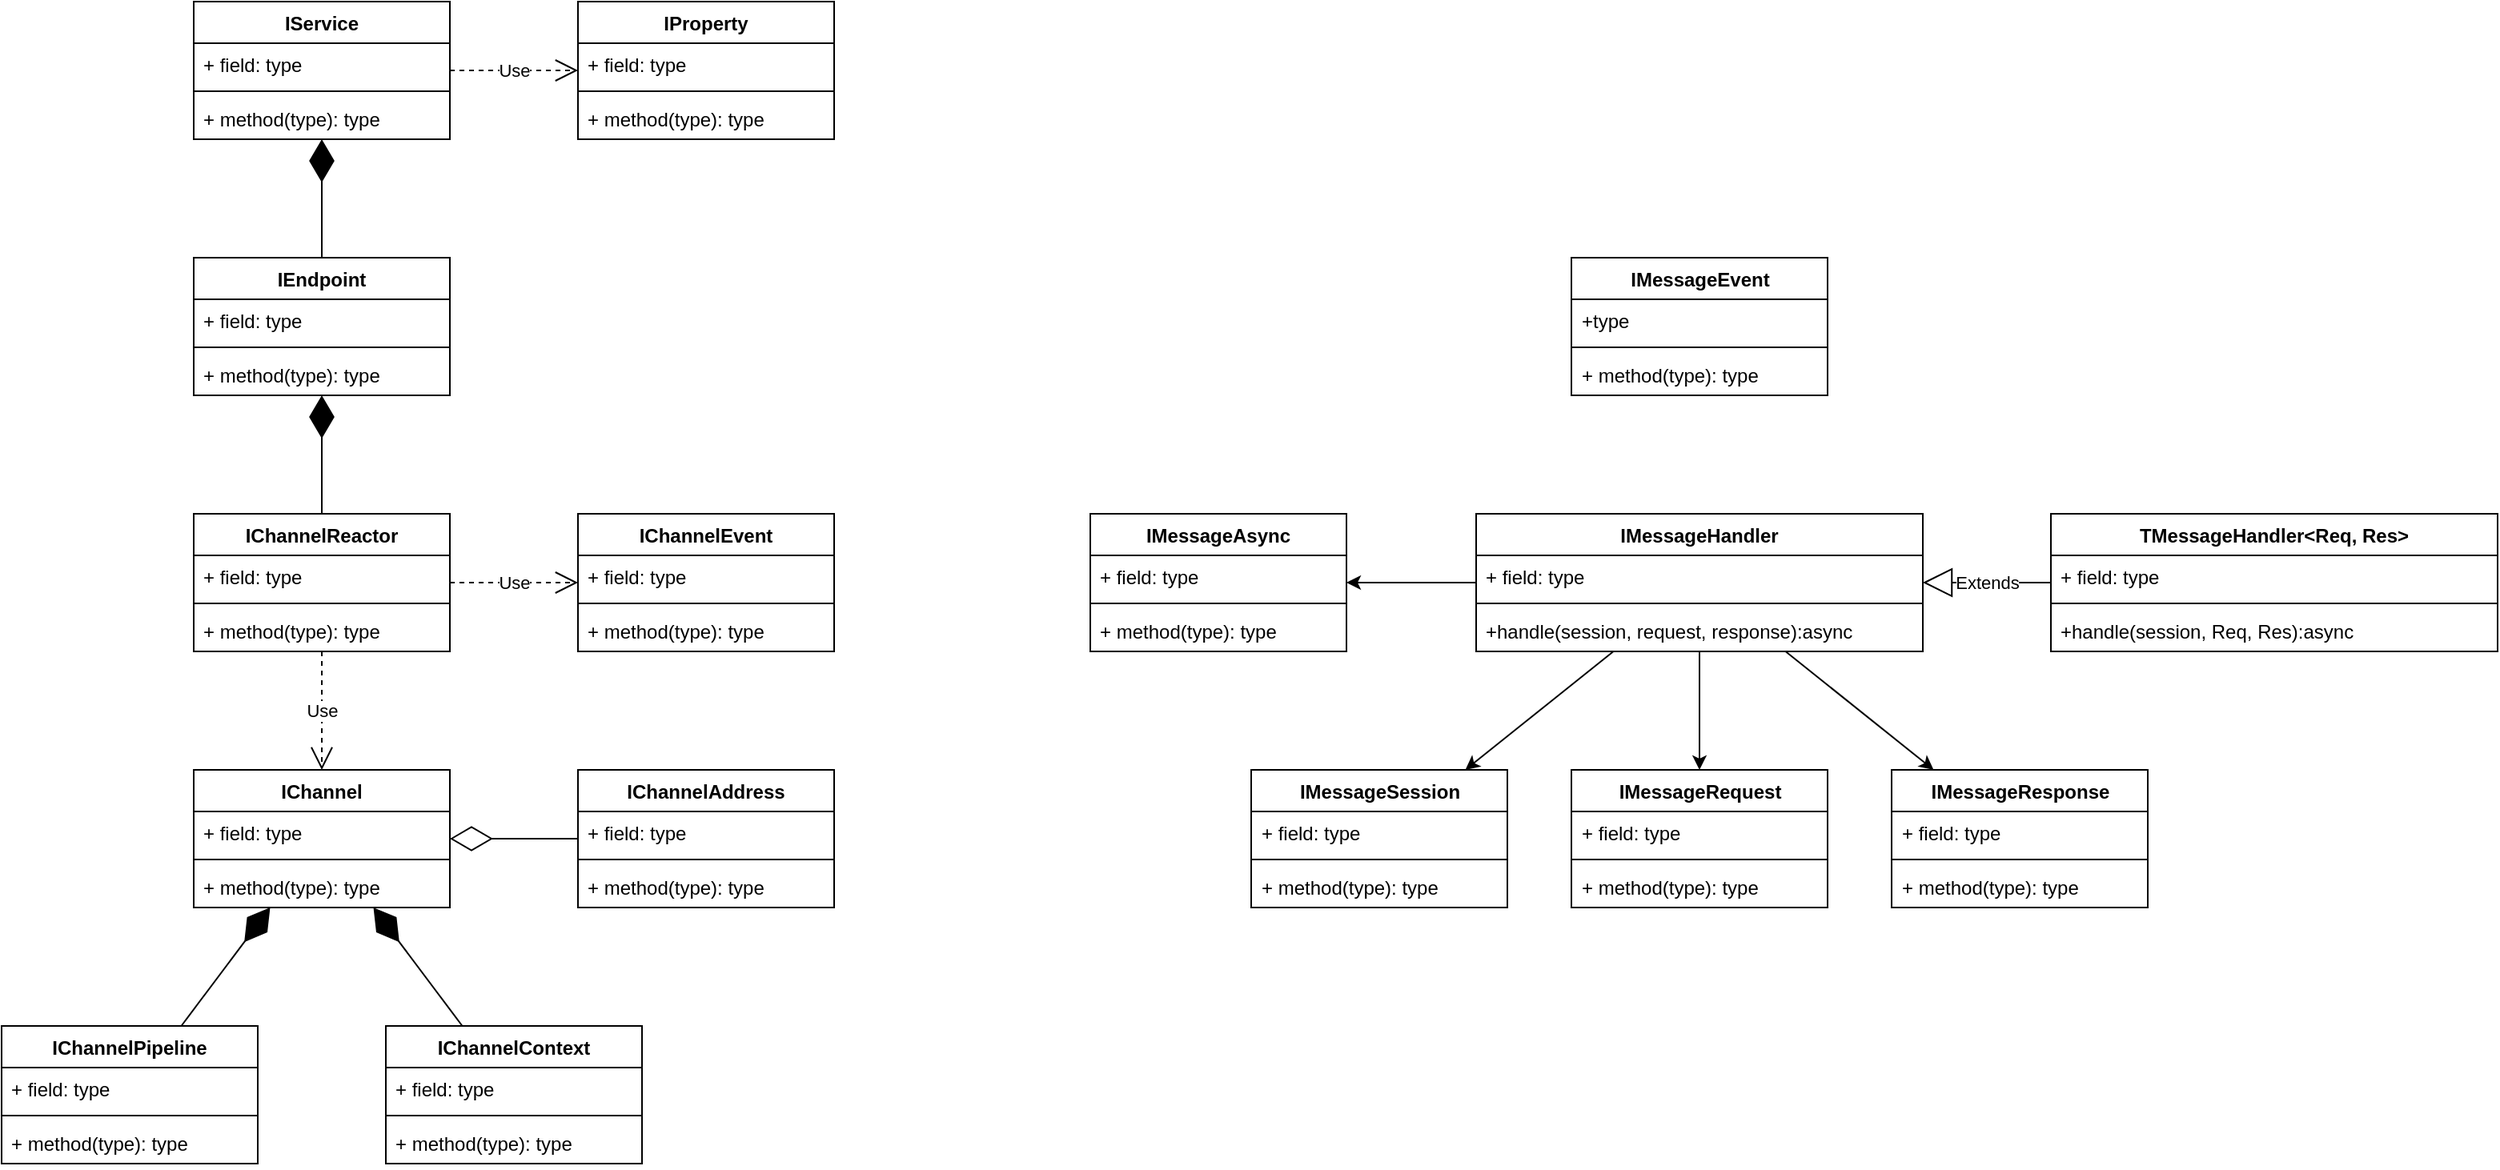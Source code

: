 <mxfile version="22.1.22" type="embed" pages="2">
  <diagram id="23iRSUPoRavnBvh4doch" name="功能结构">
    <mxGraphModel dx="989" dy="751" grid="1" gridSize="10" guides="1" tooltips="1" connect="1" arrows="1" fold="1" page="1" pageScale="1" pageWidth="827" pageHeight="1169" math="0" shadow="0">
      <root>
        <mxCell id="0" />
        <mxCell id="1" parent="0" />
        <mxCell id="2" value="IEndpoint" style="swimlane;fontStyle=1;align=center;verticalAlign=top;childLayout=stackLayout;horizontal=1;startSize=26;horizontalStack=0;resizeParent=1;resizeParentMax=0;resizeLast=0;collapsible=1;marginBottom=0;whiteSpace=wrap;html=1;" parent="1" vertex="1">
          <mxGeometry x="280" y="200" width="160" height="86" as="geometry" />
        </mxCell>
        <mxCell id="3" value="+ field: type" style="text;strokeColor=none;fillColor=none;align=left;verticalAlign=top;spacingLeft=4;spacingRight=4;overflow=hidden;rotatable=0;points=[[0,0.5],[1,0.5]];portConstraint=eastwest;whiteSpace=wrap;html=1;" parent="2" vertex="1">
          <mxGeometry y="26" width="160" height="26" as="geometry" />
        </mxCell>
        <mxCell id="4" value="" style="line;strokeWidth=1;fillColor=none;align=left;verticalAlign=middle;spacingTop=-1;spacingLeft=3;spacingRight=3;rotatable=0;labelPosition=right;points=[];portConstraint=eastwest;strokeColor=inherit;" parent="2" vertex="1">
          <mxGeometry y="52" width="160" height="8" as="geometry" />
        </mxCell>
        <mxCell id="5" value="+ method(type): type" style="text;strokeColor=none;fillColor=none;align=left;verticalAlign=top;spacingLeft=4;spacingRight=4;overflow=hidden;rotatable=0;points=[[0,0.5],[1,0.5]];portConstraint=eastwest;whiteSpace=wrap;html=1;" parent="2" vertex="1">
          <mxGeometry y="60" width="160" height="26" as="geometry" />
        </mxCell>
        <mxCell id="6" value="IChannelReactor" style="swimlane;fontStyle=1;align=center;verticalAlign=top;childLayout=stackLayout;horizontal=1;startSize=26;horizontalStack=0;resizeParent=1;resizeParentMax=0;resizeLast=0;collapsible=1;marginBottom=0;whiteSpace=wrap;html=1;" parent="1" vertex="1">
          <mxGeometry x="280" y="360" width="160" height="86" as="geometry" />
        </mxCell>
        <mxCell id="7" value="+ field: type" style="text;strokeColor=none;fillColor=none;align=left;verticalAlign=top;spacingLeft=4;spacingRight=4;overflow=hidden;rotatable=0;points=[[0,0.5],[1,0.5]];portConstraint=eastwest;whiteSpace=wrap;html=1;" parent="6" vertex="1">
          <mxGeometry y="26" width="160" height="26" as="geometry" />
        </mxCell>
        <mxCell id="8" value="" style="line;strokeWidth=1;fillColor=none;align=left;verticalAlign=middle;spacingTop=-1;spacingLeft=3;spacingRight=3;rotatable=0;labelPosition=right;points=[];portConstraint=eastwest;strokeColor=inherit;" parent="6" vertex="1">
          <mxGeometry y="52" width="160" height="8" as="geometry" />
        </mxCell>
        <mxCell id="9" value="+ method(type): type" style="text;strokeColor=none;fillColor=none;align=left;verticalAlign=top;spacingLeft=4;spacingRight=4;overflow=hidden;rotatable=0;points=[[0,0.5],[1,0.5]];portConstraint=eastwest;whiteSpace=wrap;html=1;" parent="6" vertex="1">
          <mxGeometry y="60" width="160" height="26" as="geometry" />
        </mxCell>
        <mxCell id="10" value="IChannelEvent" style="swimlane;fontStyle=1;align=center;verticalAlign=top;childLayout=stackLayout;horizontal=1;startSize=26;horizontalStack=0;resizeParent=1;resizeParentMax=0;resizeLast=0;collapsible=1;marginBottom=0;whiteSpace=wrap;html=1;" parent="1" vertex="1">
          <mxGeometry x="520" y="360" width="160" height="86" as="geometry" />
        </mxCell>
        <mxCell id="11" value="+ field: type" style="text;strokeColor=none;fillColor=none;align=left;verticalAlign=top;spacingLeft=4;spacingRight=4;overflow=hidden;rotatable=0;points=[[0,0.5],[1,0.5]];portConstraint=eastwest;whiteSpace=wrap;html=1;" parent="10" vertex="1">
          <mxGeometry y="26" width="160" height="26" as="geometry" />
        </mxCell>
        <mxCell id="12" value="" style="line;strokeWidth=1;fillColor=none;align=left;verticalAlign=middle;spacingTop=-1;spacingLeft=3;spacingRight=3;rotatable=0;labelPosition=right;points=[];portConstraint=eastwest;strokeColor=inherit;" parent="10" vertex="1">
          <mxGeometry y="52" width="160" height="8" as="geometry" />
        </mxCell>
        <mxCell id="13" value="+ method(type): type" style="text;strokeColor=none;fillColor=none;align=left;verticalAlign=top;spacingLeft=4;spacingRight=4;overflow=hidden;rotatable=0;points=[[0,0.5],[1,0.5]];portConstraint=eastwest;whiteSpace=wrap;html=1;" parent="10" vertex="1">
          <mxGeometry y="60" width="160" height="26" as="geometry" />
        </mxCell>
        <mxCell id="14" value="IChannelAddress" style="swimlane;fontStyle=1;align=center;verticalAlign=top;childLayout=stackLayout;horizontal=1;startSize=26;horizontalStack=0;resizeParent=1;resizeParentMax=0;resizeLast=0;collapsible=1;marginBottom=0;whiteSpace=wrap;html=1;" parent="1" vertex="1">
          <mxGeometry x="520" y="520" width="160" height="86" as="geometry" />
        </mxCell>
        <mxCell id="15" value="+ field: type" style="text;strokeColor=none;fillColor=none;align=left;verticalAlign=top;spacingLeft=4;spacingRight=4;overflow=hidden;rotatable=0;points=[[0,0.5],[1,0.5]];portConstraint=eastwest;whiteSpace=wrap;html=1;" parent="14" vertex="1">
          <mxGeometry y="26" width="160" height="26" as="geometry" />
        </mxCell>
        <mxCell id="16" value="" style="line;strokeWidth=1;fillColor=none;align=left;verticalAlign=middle;spacingTop=-1;spacingLeft=3;spacingRight=3;rotatable=0;labelPosition=right;points=[];portConstraint=eastwest;strokeColor=inherit;" parent="14" vertex="1">
          <mxGeometry y="52" width="160" height="8" as="geometry" />
        </mxCell>
        <mxCell id="17" value="+ method(type): type" style="text;strokeColor=none;fillColor=none;align=left;verticalAlign=top;spacingLeft=4;spacingRight=4;overflow=hidden;rotatable=0;points=[[0,0.5],[1,0.5]];portConstraint=eastwest;whiteSpace=wrap;html=1;" parent="14" vertex="1">
          <mxGeometry y="60" width="160" height="26" as="geometry" />
        </mxCell>
        <mxCell id="18" value="IChannel" style="swimlane;fontStyle=1;align=center;verticalAlign=top;childLayout=stackLayout;horizontal=1;startSize=26;horizontalStack=0;resizeParent=1;resizeParentMax=0;resizeLast=0;collapsible=1;marginBottom=0;whiteSpace=wrap;html=1;" parent="1" vertex="1">
          <mxGeometry x="280" y="520" width="160" height="86" as="geometry" />
        </mxCell>
        <mxCell id="19" value="+ field: type" style="text;strokeColor=none;fillColor=none;align=left;verticalAlign=top;spacingLeft=4;spacingRight=4;overflow=hidden;rotatable=0;points=[[0,0.5],[1,0.5]];portConstraint=eastwest;whiteSpace=wrap;html=1;" parent="18" vertex="1">
          <mxGeometry y="26" width="160" height="26" as="geometry" />
        </mxCell>
        <mxCell id="20" value="" style="line;strokeWidth=1;fillColor=none;align=left;verticalAlign=middle;spacingTop=-1;spacingLeft=3;spacingRight=3;rotatable=0;labelPosition=right;points=[];portConstraint=eastwest;strokeColor=inherit;" parent="18" vertex="1">
          <mxGeometry y="52" width="160" height="8" as="geometry" />
        </mxCell>
        <mxCell id="21" value="+ method(type): type" style="text;strokeColor=none;fillColor=none;align=left;verticalAlign=top;spacingLeft=4;spacingRight=4;overflow=hidden;rotatable=0;points=[[0,0.5],[1,0.5]];portConstraint=eastwest;whiteSpace=wrap;html=1;" parent="18" vertex="1">
          <mxGeometry y="60" width="160" height="26" as="geometry" />
        </mxCell>
        <mxCell id="22" value="Use" style="endArrow=open;endSize=12;dashed=1;html=1;rounded=0;" parent="1" source="6" target="18" edge="1">
          <mxGeometry width="160" relative="1" as="geometry">
            <mxPoint x="120" y="510" as="sourcePoint" />
            <mxPoint x="280" y="510" as="targetPoint" />
          </mxGeometry>
        </mxCell>
        <mxCell id="23" value="IChannelPipeline" style="swimlane;fontStyle=1;align=center;verticalAlign=top;childLayout=stackLayout;horizontal=1;startSize=26;horizontalStack=0;resizeParent=1;resizeParentMax=0;resizeLast=0;collapsible=1;marginBottom=0;whiteSpace=wrap;html=1;" parent="1" vertex="1">
          <mxGeometry x="160" y="680" width="160" height="86" as="geometry" />
        </mxCell>
        <mxCell id="24" value="+ field: type" style="text;strokeColor=none;fillColor=none;align=left;verticalAlign=top;spacingLeft=4;spacingRight=4;overflow=hidden;rotatable=0;points=[[0,0.5],[1,0.5]];portConstraint=eastwest;whiteSpace=wrap;html=1;" parent="23" vertex="1">
          <mxGeometry y="26" width="160" height="26" as="geometry" />
        </mxCell>
        <mxCell id="25" value="" style="line;strokeWidth=1;fillColor=none;align=left;verticalAlign=middle;spacingTop=-1;spacingLeft=3;spacingRight=3;rotatable=0;labelPosition=right;points=[];portConstraint=eastwest;strokeColor=inherit;" parent="23" vertex="1">
          <mxGeometry y="52" width="160" height="8" as="geometry" />
        </mxCell>
        <mxCell id="26" value="+ method(type): type" style="text;strokeColor=none;fillColor=none;align=left;verticalAlign=top;spacingLeft=4;spacingRight=4;overflow=hidden;rotatable=0;points=[[0,0.5],[1,0.5]];portConstraint=eastwest;whiteSpace=wrap;html=1;" parent="23" vertex="1">
          <mxGeometry y="60" width="160" height="26" as="geometry" />
        </mxCell>
        <mxCell id="27" value="IChannelContext" style="swimlane;fontStyle=1;align=center;verticalAlign=top;childLayout=stackLayout;horizontal=1;startSize=26;horizontalStack=0;resizeParent=1;resizeParentMax=0;resizeLast=0;collapsible=1;marginBottom=0;whiteSpace=wrap;html=1;" parent="1" vertex="1">
          <mxGeometry x="400" y="680" width="160" height="86" as="geometry" />
        </mxCell>
        <mxCell id="28" value="+ field: type" style="text;strokeColor=none;fillColor=none;align=left;verticalAlign=top;spacingLeft=4;spacingRight=4;overflow=hidden;rotatable=0;points=[[0,0.5],[1,0.5]];portConstraint=eastwest;whiteSpace=wrap;html=1;" parent="27" vertex="1">
          <mxGeometry y="26" width="160" height="26" as="geometry" />
        </mxCell>
        <mxCell id="29" value="" style="line;strokeWidth=1;fillColor=none;align=left;verticalAlign=middle;spacingTop=-1;spacingLeft=3;spacingRight=3;rotatable=0;labelPosition=right;points=[];portConstraint=eastwest;strokeColor=inherit;" parent="27" vertex="1">
          <mxGeometry y="52" width="160" height="8" as="geometry" />
        </mxCell>
        <mxCell id="30" value="+ method(type): type" style="text;strokeColor=none;fillColor=none;align=left;verticalAlign=top;spacingLeft=4;spacingRight=4;overflow=hidden;rotatable=0;points=[[0,0.5],[1,0.5]];portConstraint=eastwest;whiteSpace=wrap;html=1;" parent="27" vertex="1">
          <mxGeometry y="60" width="160" height="26" as="geometry" />
        </mxCell>
        <mxCell id="31" value="" style="endArrow=diamondThin;endFill=1;endSize=24;html=1;rounded=0;" parent="1" source="23" target="18" edge="1">
          <mxGeometry width="160" relative="1" as="geometry">
            <mxPoint x="190" y="540" as="sourcePoint" />
            <mxPoint x="350" y="540" as="targetPoint" />
          </mxGeometry>
        </mxCell>
        <mxCell id="32" value="" style="endArrow=diamondThin;endFill=1;endSize=24;html=1;rounded=0;" parent="1" source="27" target="18" edge="1">
          <mxGeometry width="160" relative="1" as="geometry">
            <mxPoint x="500" y="630" as="sourcePoint" />
            <mxPoint x="660" y="630" as="targetPoint" />
          </mxGeometry>
        </mxCell>
        <mxCell id="33" value="" style="endArrow=diamondThin;endFill=0;endSize=24;html=1;rounded=0;" parent="1" source="14" target="18" edge="1">
          <mxGeometry width="160" relative="1" as="geometry">
            <mxPoint x="470" y="650" as="sourcePoint" />
            <mxPoint x="630" y="650" as="targetPoint" />
          </mxGeometry>
        </mxCell>
        <mxCell id="34" value="Use" style="endArrow=open;endSize=12;dashed=1;html=1;rounded=0;" parent="1" source="6" target="10" edge="1">
          <mxGeometry width="160" relative="1" as="geometry">
            <mxPoint x="430" y="470" as="sourcePoint" />
            <mxPoint x="590" y="470" as="targetPoint" />
          </mxGeometry>
        </mxCell>
        <mxCell id="35" value="" style="endArrow=diamondThin;endFill=1;endSize=24;html=1;rounded=0;" parent="1" source="6" target="2" edge="1">
          <mxGeometry width="160" relative="1" as="geometry">
            <mxPoint x="160" y="320" as="sourcePoint" />
            <mxPoint x="320" y="320" as="targetPoint" />
          </mxGeometry>
        </mxCell>
        <mxCell id="41" value="IService" style="swimlane;fontStyle=1;align=center;verticalAlign=top;childLayout=stackLayout;horizontal=1;startSize=26;horizontalStack=0;resizeParent=1;resizeParentMax=0;resizeLast=0;collapsible=1;marginBottom=0;whiteSpace=wrap;html=1;" parent="1" vertex="1">
          <mxGeometry x="280" y="40" width="160" height="86" as="geometry" />
        </mxCell>
        <mxCell id="42" value="+ field: type" style="text;strokeColor=none;fillColor=none;align=left;verticalAlign=top;spacingLeft=4;spacingRight=4;overflow=hidden;rotatable=0;points=[[0,0.5],[1,0.5]];portConstraint=eastwest;whiteSpace=wrap;html=1;" parent="41" vertex="1">
          <mxGeometry y="26" width="160" height="26" as="geometry" />
        </mxCell>
        <mxCell id="43" value="" style="line;strokeWidth=1;fillColor=none;align=left;verticalAlign=middle;spacingTop=-1;spacingLeft=3;spacingRight=3;rotatable=0;labelPosition=right;points=[];portConstraint=eastwest;strokeColor=inherit;" parent="41" vertex="1">
          <mxGeometry y="52" width="160" height="8" as="geometry" />
        </mxCell>
        <mxCell id="44" value="+ method(type): type" style="text;strokeColor=none;fillColor=none;align=left;verticalAlign=top;spacingLeft=4;spacingRight=4;overflow=hidden;rotatable=0;points=[[0,0.5],[1,0.5]];portConstraint=eastwest;whiteSpace=wrap;html=1;" parent="41" vertex="1">
          <mxGeometry y="60" width="160" height="26" as="geometry" />
        </mxCell>
        <mxCell id="45" value="IProperty" style="swimlane;fontStyle=1;align=center;verticalAlign=top;childLayout=stackLayout;horizontal=1;startSize=26;horizontalStack=0;resizeParent=1;resizeParentMax=0;resizeLast=0;collapsible=1;marginBottom=0;whiteSpace=wrap;html=1;" parent="1" vertex="1">
          <mxGeometry x="520" y="40" width="160" height="86" as="geometry" />
        </mxCell>
        <mxCell id="46" value="+ field: type" style="text;strokeColor=none;fillColor=none;align=left;verticalAlign=top;spacingLeft=4;spacingRight=4;overflow=hidden;rotatable=0;points=[[0,0.5],[1,0.5]];portConstraint=eastwest;whiteSpace=wrap;html=1;" parent="45" vertex="1">
          <mxGeometry y="26" width="160" height="26" as="geometry" />
        </mxCell>
        <mxCell id="47" value="" style="line;strokeWidth=1;fillColor=none;align=left;verticalAlign=middle;spacingTop=-1;spacingLeft=3;spacingRight=3;rotatable=0;labelPosition=right;points=[];portConstraint=eastwest;strokeColor=inherit;" parent="45" vertex="1">
          <mxGeometry y="52" width="160" height="8" as="geometry" />
        </mxCell>
        <mxCell id="48" value="+ method(type): type" style="text;strokeColor=none;fillColor=none;align=left;verticalAlign=top;spacingLeft=4;spacingRight=4;overflow=hidden;rotatable=0;points=[[0,0.5],[1,0.5]];portConstraint=eastwest;whiteSpace=wrap;html=1;" parent="45" vertex="1">
          <mxGeometry y="60" width="160" height="26" as="geometry" />
        </mxCell>
        <mxCell id="49" value="" style="endArrow=diamondThin;endFill=1;endSize=24;html=1;rounded=0;" parent="1" source="2" target="41" edge="1">
          <mxGeometry width="160" relative="1" as="geometry">
            <mxPoint x="200" y="170" as="sourcePoint" />
            <mxPoint x="360" y="170" as="targetPoint" />
          </mxGeometry>
        </mxCell>
        <mxCell id="50" value="Use" style="endArrow=open;endSize=12;dashed=1;html=1;rounded=0;" parent="1" source="41" target="45" edge="1">
          <mxGeometry width="160" relative="1" as="geometry">
            <mxPoint x="430" y="150" as="sourcePoint" />
            <mxPoint x="590" y="150" as="targetPoint" />
          </mxGeometry>
        </mxCell>
        <mxCell id="Htt4W4iRoE36qUB5lVLC-50" value="IMessageEvent" style="swimlane;fontStyle=1;align=center;verticalAlign=top;childLayout=stackLayout;horizontal=1;startSize=26;horizontalStack=0;resizeParent=1;resizeParentMax=0;resizeLast=0;collapsible=1;marginBottom=0;whiteSpace=wrap;html=1;" parent="1" vertex="1">
          <mxGeometry x="1140.5" y="200" width="160" height="86" as="geometry" />
        </mxCell>
        <mxCell id="Htt4W4iRoE36qUB5lVLC-51" value="+type" style="text;strokeColor=none;fillColor=none;align=left;verticalAlign=top;spacingLeft=4;spacingRight=4;overflow=hidden;rotatable=0;points=[[0,0.5],[1,0.5]];portConstraint=eastwest;whiteSpace=wrap;html=1;" parent="Htt4W4iRoE36qUB5lVLC-50" vertex="1">
          <mxGeometry y="26" width="160" height="26" as="geometry" />
        </mxCell>
        <mxCell id="Htt4W4iRoE36qUB5lVLC-52" value="" style="line;strokeWidth=1;fillColor=none;align=left;verticalAlign=middle;spacingTop=-1;spacingLeft=3;spacingRight=3;rotatable=0;labelPosition=right;points=[];portConstraint=eastwest;strokeColor=inherit;" parent="Htt4W4iRoE36qUB5lVLC-50" vertex="1">
          <mxGeometry y="52" width="160" height="8" as="geometry" />
        </mxCell>
        <mxCell id="Htt4W4iRoE36qUB5lVLC-53" value="+ method(type): type" style="text;strokeColor=none;fillColor=none;align=left;verticalAlign=top;spacingLeft=4;spacingRight=4;overflow=hidden;rotatable=0;points=[[0,0.5],[1,0.5]];portConstraint=eastwest;whiteSpace=wrap;html=1;" parent="Htt4W4iRoE36qUB5lVLC-50" vertex="1">
          <mxGeometry y="60" width="160" height="26" as="geometry" />
        </mxCell>
        <mxCell id="Htt4W4iRoE36qUB5lVLC-54" value="IMessageAsync" style="swimlane;fontStyle=1;align=center;verticalAlign=top;childLayout=stackLayout;horizontal=1;startSize=26;horizontalStack=0;resizeParent=1;resizeParentMax=0;resizeLast=0;collapsible=1;marginBottom=0;whiteSpace=wrap;html=1;" parent="1" vertex="1">
          <mxGeometry x="840" y="360" width="160" height="86" as="geometry" />
        </mxCell>
        <mxCell id="Htt4W4iRoE36qUB5lVLC-55" value="+ field: type" style="text;strokeColor=none;fillColor=none;align=left;verticalAlign=top;spacingLeft=4;spacingRight=4;overflow=hidden;rotatable=0;points=[[0,0.5],[1,0.5]];portConstraint=eastwest;whiteSpace=wrap;html=1;" parent="Htt4W4iRoE36qUB5lVLC-54" vertex="1">
          <mxGeometry y="26" width="160" height="26" as="geometry" />
        </mxCell>
        <mxCell id="Htt4W4iRoE36qUB5lVLC-56" value="" style="line;strokeWidth=1;fillColor=none;align=left;verticalAlign=middle;spacingTop=-1;spacingLeft=3;spacingRight=3;rotatable=0;labelPosition=right;points=[];portConstraint=eastwest;strokeColor=inherit;" parent="Htt4W4iRoE36qUB5lVLC-54" vertex="1">
          <mxGeometry y="52" width="160" height="8" as="geometry" />
        </mxCell>
        <mxCell id="Htt4W4iRoE36qUB5lVLC-57" value="+ method(type): type" style="text;strokeColor=none;fillColor=none;align=left;verticalAlign=top;spacingLeft=4;spacingRight=4;overflow=hidden;rotatable=0;points=[[0,0.5],[1,0.5]];portConstraint=eastwest;whiteSpace=wrap;html=1;" parent="Htt4W4iRoE36qUB5lVLC-54" vertex="1">
          <mxGeometry y="60" width="160" height="26" as="geometry" />
        </mxCell>
        <mxCell id="Htt4W4iRoE36qUB5lVLC-58" value="IMessageHandler" style="swimlane;fontStyle=1;align=center;verticalAlign=top;childLayout=stackLayout;horizontal=1;startSize=26;horizontalStack=0;resizeParent=1;resizeParentMax=0;resizeLast=0;collapsible=1;marginBottom=0;whiteSpace=wrap;html=1;" parent="1" vertex="1">
          <mxGeometry x="1081" y="360" width="279" height="86" as="geometry" />
        </mxCell>
        <mxCell id="Htt4W4iRoE36qUB5lVLC-59" value="+ field: type" style="text;strokeColor=none;fillColor=none;align=left;verticalAlign=top;spacingLeft=4;spacingRight=4;overflow=hidden;rotatable=0;points=[[0,0.5],[1,0.5]];portConstraint=eastwest;whiteSpace=wrap;html=1;" parent="Htt4W4iRoE36qUB5lVLC-58" vertex="1">
          <mxGeometry y="26" width="279" height="26" as="geometry" />
        </mxCell>
        <mxCell id="Htt4W4iRoE36qUB5lVLC-60" value="" style="line;strokeWidth=1;fillColor=none;align=left;verticalAlign=middle;spacingTop=-1;spacingLeft=3;spacingRight=3;rotatable=0;labelPosition=right;points=[];portConstraint=eastwest;strokeColor=inherit;" parent="Htt4W4iRoE36qUB5lVLC-58" vertex="1">
          <mxGeometry y="52" width="279" height="8" as="geometry" />
        </mxCell>
        <mxCell id="Htt4W4iRoE36qUB5lVLC-61" value="+handle(session, request, response):async" style="text;strokeColor=none;fillColor=none;align=left;verticalAlign=top;spacingLeft=4;spacingRight=4;overflow=hidden;rotatable=0;points=[[0,0.5],[1,0.5]];portConstraint=eastwest;whiteSpace=wrap;html=1;" parent="Htt4W4iRoE36qUB5lVLC-58" vertex="1">
          <mxGeometry y="60" width="279" height="26" as="geometry" />
        </mxCell>
        <mxCell id="Htt4W4iRoE36qUB5lVLC-62" value="TMessageHandler&amp;lt;Req, Res&amp;gt;" style="swimlane;fontStyle=1;align=center;verticalAlign=top;childLayout=stackLayout;horizontal=1;startSize=26;horizontalStack=0;resizeParent=1;resizeParentMax=0;resizeLast=0;collapsible=1;marginBottom=0;whiteSpace=wrap;html=1;" parent="1" vertex="1">
          <mxGeometry x="1440" y="360" width="279" height="86" as="geometry" />
        </mxCell>
        <mxCell id="Htt4W4iRoE36qUB5lVLC-63" value="+ field: type" style="text;strokeColor=none;fillColor=none;align=left;verticalAlign=top;spacingLeft=4;spacingRight=4;overflow=hidden;rotatable=0;points=[[0,0.5],[1,0.5]];portConstraint=eastwest;whiteSpace=wrap;html=1;" parent="Htt4W4iRoE36qUB5lVLC-62" vertex="1">
          <mxGeometry y="26" width="279" height="26" as="geometry" />
        </mxCell>
        <mxCell id="Htt4W4iRoE36qUB5lVLC-64" value="" style="line;strokeWidth=1;fillColor=none;align=left;verticalAlign=middle;spacingTop=-1;spacingLeft=3;spacingRight=3;rotatable=0;labelPosition=right;points=[];portConstraint=eastwest;strokeColor=inherit;" parent="Htt4W4iRoE36qUB5lVLC-62" vertex="1">
          <mxGeometry y="52" width="279" height="8" as="geometry" />
        </mxCell>
        <mxCell id="Htt4W4iRoE36qUB5lVLC-65" value="+handle(session, Req, Res):async" style="text;strokeColor=none;fillColor=none;align=left;verticalAlign=top;spacingLeft=4;spacingRight=4;overflow=hidden;rotatable=0;points=[[0,0.5],[1,0.5]];portConstraint=eastwest;whiteSpace=wrap;html=1;" parent="Htt4W4iRoE36qUB5lVLC-62" vertex="1">
          <mxGeometry y="60" width="279" height="26" as="geometry" />
        </mxCell>
        <mxCell id="Htt4W4iRoE36qUB5lVLC-66" value="Extends" style="endArrow=block;endSize=16;endFill=0;html=1;rounded=0;" parent="1" source="Htt4W4iRoE36qUB5lVLC-62" target="Htt4W4iRoE36qUB5lVLC-58" edge="1">
          <mxGeometry width="160" relative="1" as="geometry">
            <mxPoint x="1400" y="520" as="sourcePoint" />
            <mxPoint x="1560" y="520" as="targetPoint" />
          </mxGeometry>
        </mxCell>
        <mxCell id="Htt4W4iRoE36qUB5lVLC-67" value="IMessageSession" style="swimlane;fontStyle=1;align=center;verticalAlign=top;childLayout=stackLayout;horizontal=1;startSize=26;horizontalStack=0;resizeParent=1;resizeParentMax=0;resizeLast=0;collapsible=1;marginBottom=0;whiteSpace=wrap;html=1;" parent="1" vertex="1">
          <mxGeometry x="940.5" y="520" width="160" height="86" as="geometry" />
        </mxCell>
        <mxCell id="Htt4W4iRoE36qUB5lVLC-68" value="+ field: type" style="text;strokeColor=none;fillColor=none;align=left;verticalAlign=top;spacingLeft=4;spacingRight=4;overflow=hidden;rotatable=0;points=[[0,0.5],[1,0.5]];portConstraint=eastwest;whiteSpace=wrap;html=1;" parent="Htt4W4iRoE36qUB5lVLC-67" vertex="1">
          <mxGeometry y="26" width="160" height="26" as="geometry" />
        </mxCell>
        <mxCell id="Htt4W4iRoE36qUB5lVLC-69" value="" style="line;strokeWidth=1;fillColor=none;align=left;verticalAlign=middle;spacingTop=-1;spacingLeft=3;spacingRight=3;rotatable=0;labelPosition=right;points=[];portConstraint=eastwest;strokeColor=inherit;" parent="Htt4W4iRoE36qUB5lVLC-67" vertex="1">
          <mxGeometry y="52" width="160" height="8" as="geometry" />
        </mxCell>
        <mxCell id="Htt4W4iRoE36qUB5lVLC-70" value="+ method(type): type" style="text;strokeColor=none;fillColor=none;align=left;verticalAlign=top;spacingLeft=4;spacingRight=4;overflow=hidden;rotatable=0;points=[[0,0.5],[1,0.5]];portConstraint=eastwest;whiteSpace=wrap;html=1;" parent="Htt4W4iRoE36qUB5lVLC-67" vertex="1">
          <mxGeometry y="60" width="160" height="26" as="geometry" />
        </mxCell>
        <mxCell id="Htt4W4iRoE36qUB5lVLC-71" value="IMessageRequest" style="swimlane;fontStyle=1;align=center;verticalAlign=top;childLayout=stackLayout;horizontal=1;startSize=26;horizontalStack=0;resizeParent=1;resizeParentMax=0;resizeLast=0;collapsible=1;marginBottom=0;whiteSpace=wrap;html=1;" parent="1" vertex="1">
          <mxGeometry x="1140.5" y="520" width="160" height="86" as="geometry" />
        </mxCell>
        <mxCell id="Htt4W4iRoE36qUB5lVLC-72" value="+ field: type" style="text;strokeColor=none;fillColor=none;align=left;verticalAlign=top;spacingLeft=4;spacingRight=4;overflow=hidden;rotatable=0;points=[[0,0.5],[1,0.5]];portConstraint=eastwest;whiteSpace=wrap;html=1;" parent="Htt4W4iRoE36qUB5lVLC-71" vertex="1">
          <mxGeometry y="26" width="160" height="26" as="geometry" />
        </mxCell>
        <mxCell id="Htt4W4iRoE36qUB5lVLC-73" value="" style="line;strokeWidth=1;fillColor=none;align=left;verticalAlign=middle;spacingTop=-1;spacingLeft=3;spacingRight=3;rotatable=0;labelPosition=right;points=[];portConstraint=eastwest;strokeColor=inherit;" parent="Htt4W4iRoE36qUB5lVLC-71" vertex="1">
          <mxGeometry y="52" width="160" height="8" as="geometry" />
        </mxCell>
        <mxCell id="Htt4W4iRoE36qUB5lVLC-74" value="+ method(type): type" style="text;strokeColor=none;fillColor=none;align=left;verticalAlign=top;spacingLeft=4;spacingRight=4;overflow=hidden;rotatable=0;points=[[0,0.5],[1,0.5]];portConstraint=eastwest;whiteSpace=wrap;html=1;" parent="Htt4W4iRoE36qUB5lVLC-71" vertex="1">
          <mxGeometry y="60" width="160" height="26" as="geometry" />
        </mxCell>
        <mxCell id="Htt4W4iRoE36qUB5lVLC-75" value="IMessageResponse" style="swimlane;fontStyle=1;align=center;verticalAlign=top;childLayout=stackLayout;horizontal=1;startSize=26;horizontalStack=0;resizeParent=1;resizeParentMax=0;resizeLast=0;collapsible=1;marginBottom=0;whiteSpace=wrap;html=1;" parent="1" vertex="1">
          <mxGeometry x="1340.5" y="520" width="160" height="86" as="geometry" />
        </mxCell>
        <mxCell id="Htt4W4iRoE36qUB5lVLC-76" value="+ field: type" style="text;strokeColor=none;fillColor=none;align=left;verticalAlign=top;spacingLeft=4;spacingRight=4;overflow=hidden;rotatable=0;points=[[0,0.5],[1,0.5]];portConstraint=eastwest;whiteSpace=wrap;html=1;" parent="Htt4W4iRoE36qUB5lVLC-75" vertex="1">
          <mxGeometry y="26" width="160" height="26" as="geometry" />
        </mxCell>
        <mxCell id="Htt4W4iRoE36qUB5lVLC-77" value="" style="line;strokeWidth=1;fillColor=none;align=left;verticalAlign=middle;spacingTop=-1;spacingLeft=3;spacingRight=3;rotatable=0;labelPosition=right;points=[];portConstraint=eastwest;strokeColor=inherit;" parent="Htt4W4iRoE36qUB5lVLC-75" vertex="1">
          <mxGeometry y="52" width="160" height="8" as="geometry" />
        </mxCell>
        <mxCell id="Htt4W4iRoE36qUB5lVLC-78" value="+ method(type): type" style="text;strokeColor=none;fillColor=none;align=left;verticalAlign=top;spacingLeft=4;spacingRight=4;overflow=hidden;rotatable=0;points=[[0,0.5],[1,0.5]];portConstraint=eastwest;whiteSpace=wrap;html=1;" parent="Htt4W4iRoE36qUB5lVLC-75" vertex="1">
          <mxGeometry y="60" width="160" height="26" as="geometry" />
        </mxCell>
        <mxCell id="51" value="" style="endArrow=classic;html=1;rounded=0;" edge="1" parent="1" source="Htt4W4iRoE36qUB5lVLC-58" target="Htt4W4iRoE36qUB5lVLC-67">
          <mxGeometry width="50" height="50" relative="1" as="geometry">
            <mxPoint x="1230" y="700" as="sourcePoint" />
            <mxPoint x="1280" y="650" as="targetPoint" />
          </mxGeometry>
        </mxCell>
        <mxCell id="52" value="" style="endArrow=classic;html=1;rounded=0;" edge="1" parent="1" source="Htt4W4iRoE36qUB5lVLC-58" target="Htt4W4iRoE36qUB5lVLC-71">
          <mxGeometry width="50" height="50" relative="1" as="geometry">
            <mxPoint x="1240" y="690" as="sourcePoint" />
            <mxPoint x="1290" y="640" as="targetPoint" />
          </mxGeometry>
        </mxCell>
        <mxCell id="53" value="" style="endArrow=classic;html=1;rounded=0;" edge="1" parent="1" source="Htt4W4iRoE36qUB5lVLC-58" target="Htt4W4iRoE36qUB5lVLC-75">
          <mxGeometry width="50" height="50" relative="1" as="geometry">
            <mxPoint x="1460" y="700" as="sourcePoint" />
            <mxPoint x="1510" y="650" as="targetPoint" />
          </mxGeometry>
        </mxCell>
        <mxCell id="54" value="" style="endArrow=classic;html=1;rounded=0;" edge="1" parent="1" source="Htt4W4iRoE36qUB5lVLC-58" target="Htt4W4iRoE36qUB5lVLC-54">
          <mxGeometry width="50" height="50" relative="1" as="geometry">
            <mxPoint x="870" y="530" as="sourcePoint" />
            <mxPoint x="920" y="480" as="targetPoint" />
          </mxGeometry>
        </mxCell>
      </root>
    </mxGraphModel>
  </diagram>
  <diagram id="p2H4kmdQzXGGFT3gOr-E" name="消息通信">
    <mxGraphModel dx="989" dy="751" grid="1" gridSize="10" guides="1" tooltips="1" connect="1" arrows="1" fold="1" page="1" pageScale="1" pageWidth="850" pageHeight="1100" math="0" shadow="0">
      <root>
        <mxCell id="0" />
        <mxCell id="1" parent="0" />
        <mxCell id="CKZs8-kuKxjG3xr-YedT-5" value="客户端" style="rounded=0;whiteSpace=wrap;html=1;" parent="1" vertex="1">
          <mxGeometry x="80" y="440" width="120" height="60" as="geometry" />
        </mxCell>
        <mxCell id="CKZs8-kuKxjG3xr-YedT-6" value="网关服务" style="rounded=0;whiteSpace=wrap;html=1;" parent="1" vertex="1">
          <mxGeometry x="80" y="320" width="120" height="60" as="geometry" />
        </mxCell>
        <mxCell id="CKZs8-kuKxjG3xr-YedT-7" value="网关服务" style="rounded=0;whiteSpace=wrap;html=1;" parent="1" vertex="1">
          <mxGeometry x="320" y="320" width="120" height="60" as="geometry" />
        </mxCell>
        <mxCell id="CKZs8-kuKxjG3xr-YedT-13" value="地址服务" style="rounded=0;whiteSpace=wrap;html=1;" parent="1" vertex="1">
          <mxGeometry x="200" y="200" width="120" height="60" as="geometry" />
        </mxCell>
        <mxCell id="CKZs8-kuKxjG3xr-YedT-14" value="" style="endArrow=classic;startArrow=classic;html=1;rounded=0;" parent="1" source="CKZs8-kuKxjG3xr-YedT-6" target="CKZs8-kuKxjG3xr-YedT-13" edge="1">
          <mxGeometry width="50" height="50" relative="1" as="geometry">
            <mxPoint x="160" y="140" as="sourcePoint" />
            <mxPoint x="210" y="90" as="targetPoint" />
          </mxGeometry>
        </mxCell>
        <mxCell id="CKZs8-kuKxjG3xr-YedT-16" value="业务服务" style="rounded=0;whiteSpace=wrap;html=1;" parent="1" vertex="1">
          <mxGeometry x="80" y="80" width="120" height="60" as="geometry" />
        </mxCell>
        <mxCell id="CKZs8-kuKxjG3xr-YedT-17" value="业务服务" style="rounded=0;whiteSpace=wrap;html=1;" parent="1" vertex="1">
          <mxGeometry x="320" y="80" width="120" height="60" as="geometry" />
        </mxCell>
        <mxCell id="CKZs8-kuKxjG3xr-YedT-18" value="" style="endArrow=classic;startArrow=classic;html=1;rounded=0;" parent="1" source="CKZs8-kuKxjG3xr-YedT-16" target="CKZs8-kuKxjG3xr-YedT-17" edge="1">
          <mxGeometry width="50" height="50" relative="1" as="geometry">
            <mxPoint x="200" y="220" as="sourcePoint" />
            <mxPoint x="250" y="170" as="targetPoint" />
          </mxGeometry>
        </mxCell>
        <mxCell id="CKZs8-kuKxjG3xr-YedT-19" value="" style="endArrow=classic;startArrow=classic;html=1;rounded=0;" parent="1" source="CKZs8-kuKxjG3xr-YedT-13" target="CKZs8-kuKxjG3xr-YedT-17" edge="1">
          <mxGeometry width="50" height="50" relative="1" as="geometry">
            <mxPoint x="360" y="220" as="sourcePoint" />
            <mxPoint x="410" y="170" as="targetPoint" />
          </mxGeometry>
        </mxCell>
        <mxCell id="CKZs8-kuKxjG3xr-YedT-20" value="" style="endArrow=classic;startArrow=classic;html=1;rounded=0;" parent="1" source="CKZs8-kuKxjG3xr-YedT-13" target="CKZs8-kuKxjG3xr-YedT-16" edge="1">
          <mxGeometry width="50" height="50" relative="1" as="geometry">
            <mxPoint x="60" y="230" as="sourcePoint" />
            <mxPoint x="110" y="180" as="targetPoint" />
          </mxGeometry>
        </mxCell>
        <mxCell id="CKZs8-kuKxjG3xr-YedT-21" value="" style="endArrow=classic;startArrow=classic;html=1;rounded=0;" parent="1" source="CKZs8-kuKxjG3xr-YedT-13" target="CKZs8-kuKxjG3xr-YedT-7" edge="1">
          <mxGeometry width="50" height="50" relative="1" as="geometry">
            <mxPoint x="350" y="290" as="sourcePoint" />
            <mxPoint x="400" y="240" as="targetPoint" />
          </mxGeometry>
        </mxCell>
        <mxCell id="CKZs8-kuKxjG3xr-YedT-22" value="" style="endArrow=classic;startArrow=classic;html=1;rounded=0;" parent="1" source="CKZs8-kuKxjG3xr-YedT-6" target="CKZs8-kuKxjG3xr-YedT-16" edge="1">
          <mxGeometry width="50" height="50" relative="1" as="geometry">
            <mxPoint x="90" y="260" as="sourcePoint" />
            <mxPoint x="140" y="210" as="targetPoint" />
          </mxGeometry>
        </mxCell>
        <mxCell id="CKZs8-kuKxjG3xr-YedT-23" value="" style="endArrow=classic;startArrow=classic;html=1;rounded=0;" parent="1" source="CKZs8-kuKxjG3xr-YedT-7" target="CKZs8-kuKxjG3xr-YedT-17" edge="1">
          <mxGeometry width="50" height="50" relative="1" as="geometry">
            <mxPoint x="410" y="280" as="sourcePoint" />
            <mxPoint x="460" y="230" as="targetPoint" />
          </mxGeometry>
        </mxCell>
        <mxCell id="CKZs8-kuKxjG3xr-YedT-24" value="" style="endArrow=classic;startArrow=classic;html=1;rounded=0;" parent="1" source="CKZs8-kuKxjG3xr-YedT-6" target="CKZs8-kuKxjG3xr-YedT-7" edge="1">
          <mxGeometry width="50" height="50" relative="1" as="geometry">
            <mxPoint x="240" y="380" as="sourcePoint" />
            <mxPoint x="290" y="330" as="targetPoint" />
          </mxGeometry>
        </mxCell>
        <mxCell id="CKZs8-kuKxjG3xr-YedT-25" value="" style="endArrow=classic;startArrow=classic;html=1;rounded=0;" parent="1" source="CKZs8-kuKxjG3xr-YedT-5" target="CKZs8-kuKxjG3xr-YedT-6" edge="1">
          <mxGeometry width="50" height="50" relative="1" as="geometry">
            <mxPoint x="250" y="430" as="sourcePoint" />
            <mxPoint x="300" y="380" as="targetPoint" />
          </mxGeometry>
        </mxCell>
        <mxCell id="CKZs8-kuKxjG3xr-YedT-26" value="地址服务" style="rounded=0;whiteSpace=wrap;html=1;" parent="1" vertex="1">
          <mxGeometry x="440" y="200" width="120" height="60" as="geometry" />
        </mxCell>
        <mxCell id="CKZs8-kuKxjG3xr-YedT-27" value="" style="endArrow=classic;startArrow=classic;html=1;rounded=0;" parent="1" source="CKZs8-kuKxjG3xr-YedT-13" target="CKZs8-kuKxjG3xr-YedT-26" edge="1">
          <mxGeometry width="50" height="50" relative="1" as="geometry">
            <mxPoint x="350" y="270" as="sourcePoint" />
            <mxPoint x="400" y="220" as="targetPoint" />
          </mxGeometry>
        </mxCell>
      </root>
    </mxGraphModel>
  </diagram>
</mxfile>
